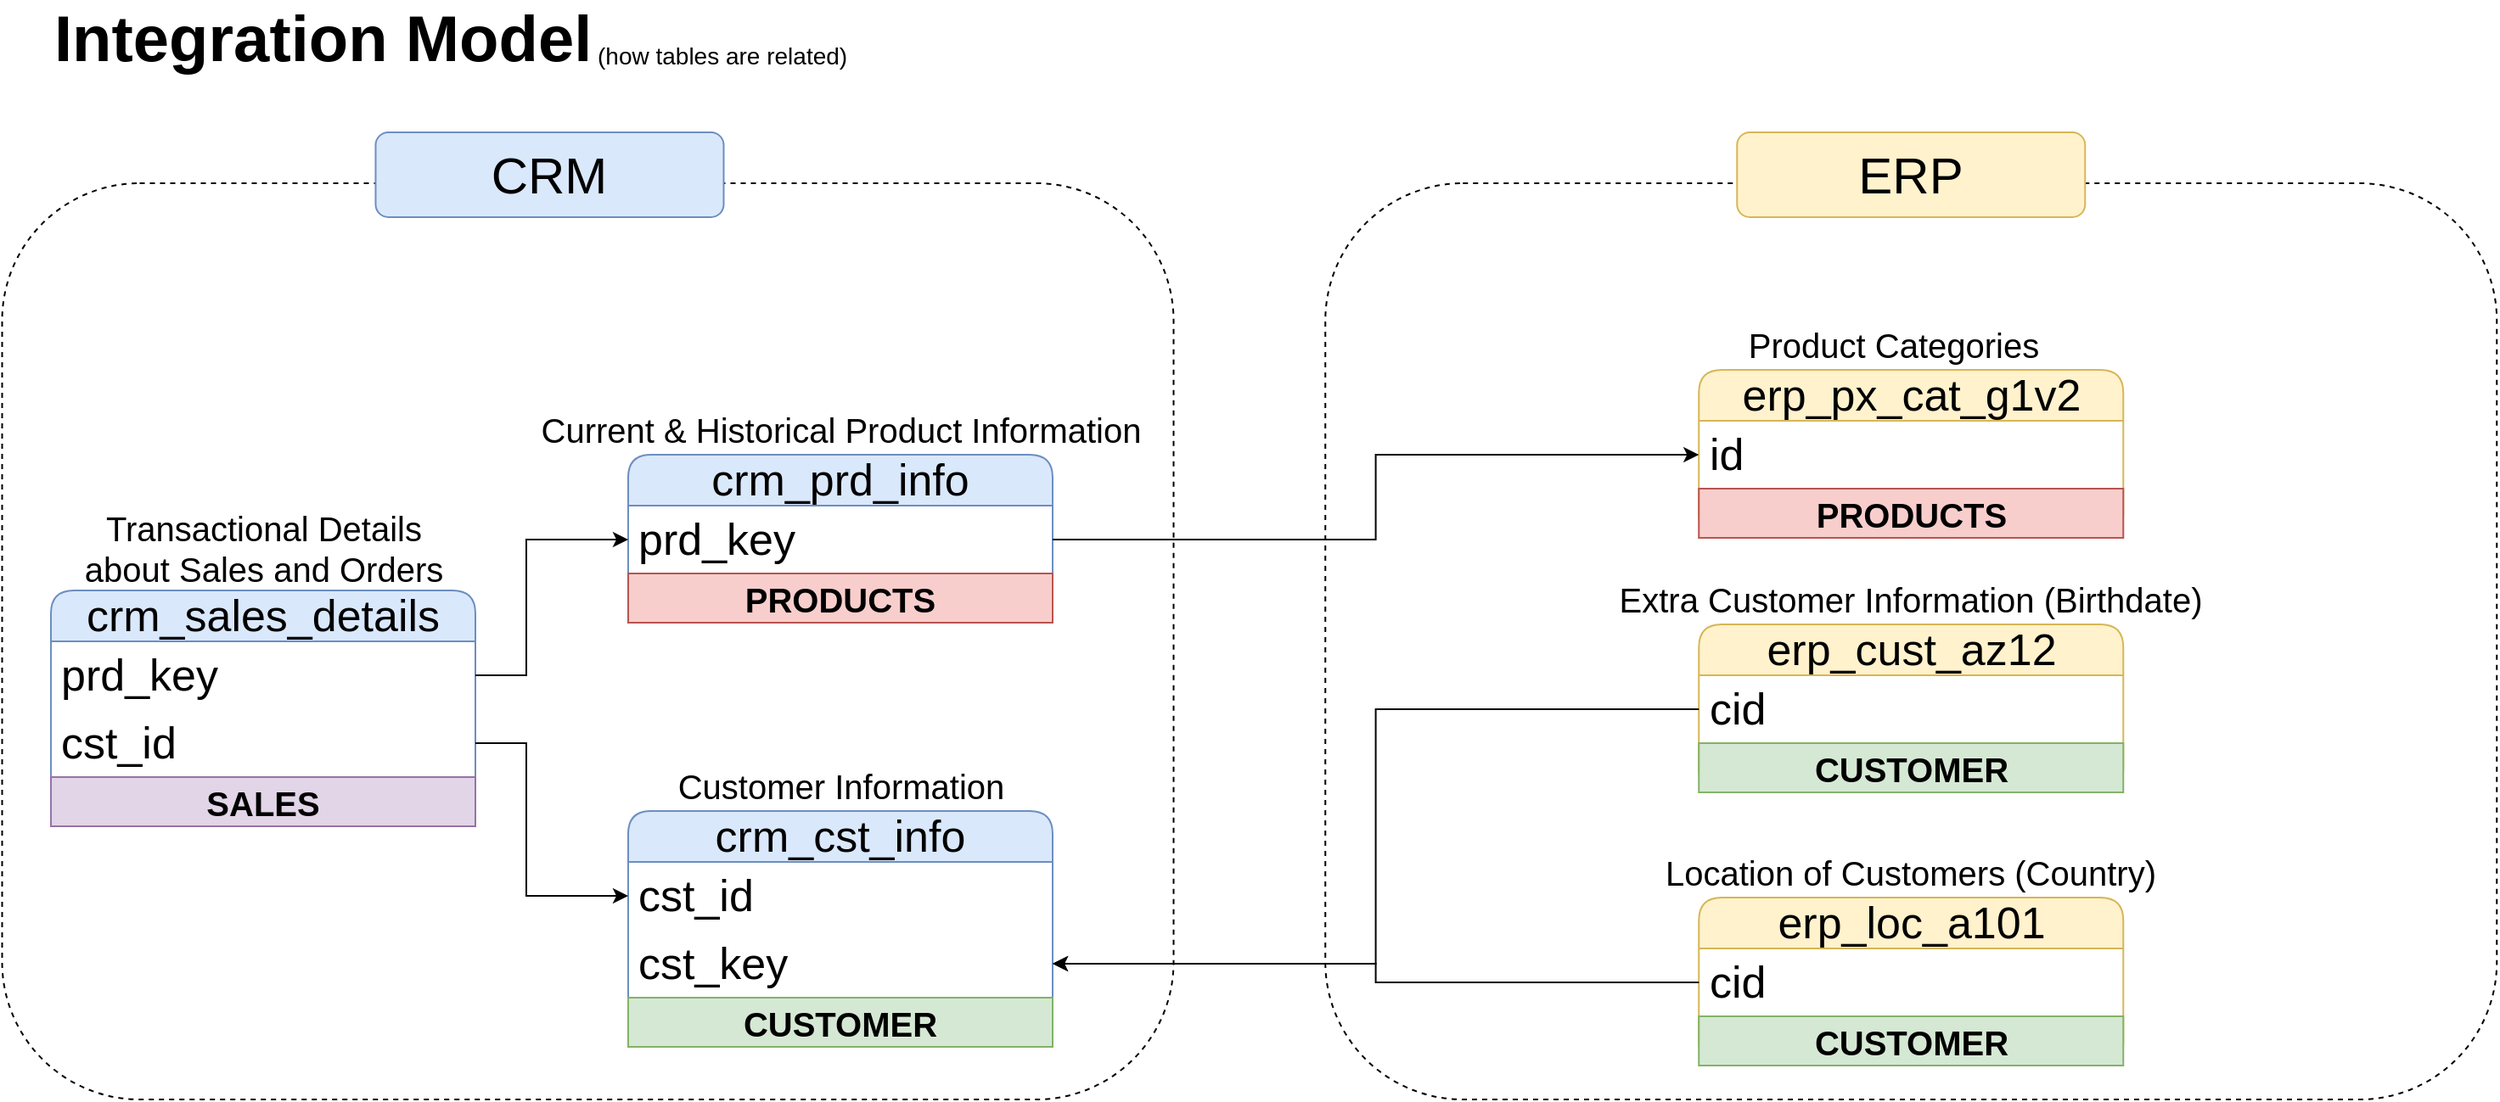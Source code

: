 <mxfile version="26.2.2">
  <diagram name="Page-1" id="XkTH5Iaw1CvtGEsM9v80">
    <mxGraphModel dx="1891" dy="894" grid="0" gridSize="10" guides="1" tooltips="1" connect="1" arrows="1" fold="1" page="0" pageScale="1" pageWidth="827" pageHeight="1169" math="0" shadow="0">
      <root>
        <mxCell id="0" />
        <mxCell id="1" parent="0" />
        <mxCell id="d7INvuE2SjvnPFe9Vq2U-8" value="" style="rounded=1;whiteSpace=wrap;html=1;fillColor=none;dashed=1;" parent="1" vertex="1">
          <mxGeometry x="700.63" y="110" width="690" height="540" as="geometry" />
        </mxCell>
        <mxCell id="d7INvuE2SjvnPFe9Vq2U-3" value="" style="rounded=1;whiteSpace=wrap;html=1;fillColor=none;dashed=1;" parent="1" vertex="1">
          <mxGeometry x="-78.75" y="110" width="690" height="540" as="geometry" />
        </mxCell>
        <mxCell id="Z1wG3Oq67KYrKeW5qt5e-1" value="&lt;font&gt;Integration Model&lt;/font&gt;" style="text;html=1;align=left;verticalAlign=middle;whiteSpace=wrap;rounded=0;fontStyle=1;fontSize=38;" parent="1" vertex="1">
          <mxGeometry x="-50" y="10" width="330" height="30" as="geometry" />
        </mxCell>
        <mxCell id="Z1wG3Oq67KYrKeW5qt5e-2" value="&lt;font style=&quot;font-size: 14px;&quot;&gt;(how tables are related)&lt;/font&gt;" style="text;html=1;align=left;verticalAlign=middle;whiteSpace=wrap;rounded=0;" parent="1" vertex="1">
          <mxGeometry x="270" y="20" width="150" height="30" as="geometry" />
        </mxCell>
        <mxCell id="Z1wG3Oq67KYrKeW5qt5e-7" value="crm_cst_info" style="swimlane;fontStyle=0;childLayout=stackLayout;horizontal=1;startSize=30;horizontalStack=0;resizeParent=1;resizeParentMax=0;resizeLast=0;collapsible=1;marginBottom=0;whiteSpace=wrap;html=1;rounded=1;fillColor=#dae8fc;strokeColor=#6c8ebf;fontSize=26;" parent="1" vertex="1">
          <mxGeometry x="290" y="480" width="250" height="139" as="geometry" />
        </mxCell>
        <mxCell id="Z1wG3Oq67KYrKeW5qt5e-8" value="cst_id" style="text;strokeColor=none;fillColor=none;align=left;verticalAlign=middle;spacingLeft=4;spacingRight=4;overflow=hidden;points=[[0,0.5],[1,0.5]];portConstraint=eastwest;rotatable=0;whiteSpace=wrap;html=1;fontSize=26;" parent="Z1wG3Oq67KYrKeW5qt5e-7" vertex="1">
          <mxGeometry y="30" width="250" height="40" as="geometry" />
        </mxCell>
        <mxCell id="Nf-S27mKTKDqaD8k5T9w-4" value="cst_key" style="text;strokeColor=none;fillColor=none;align=left;verticalAlign=middle;spacingLeft=4;spacingRight=4;overflow=hidden;points=[[0,0.5],[1,0.5]];portConstraint=eastwest;rotatable=0;whiteSpace=wrap;html=1;fontSize=26;" parent="Z1wG3Oq67KYrKeW5qt5e-7" vertex="1">
          <mxGeometry y="70" width="250" height="40" as="geometry" />
        </mxCell>
        <mxCell id="GRSxifU-prSrma2wcpdW-7" value="&lt;span style=&quot;font-size: 20px;&quot;&gt;&lt;b&gt;CUSTOMER&lt;/b&gt;&lt;/span&gt;" style="text;html=1;strokeColor=#82b366;fillColor=#d5e8d4;align=center;verticalAlign=middle;whiteSpace=wrap;overflow=hidden;" vertex="1" parent="Z1wG3Oq67KYrKeW5qt5e-7">
          <mxGeometry y="110" width="250" height="29" as="geometry" />
        </mxCell>
        <mxCell id="Z1wG3Oq67KYrKeW5qt5e-12" value="&lt;font style=&quot;font-size: 20px;&quot;&gt;Customer Information&lt;/font&gt;" style="text;html=1;align=center;verticalAlign=middle;whiteSpace=wrap;rounded=0;" parent="1" vertex="1">
          <mxGeometry x="317.5" y="450" width="195" height="30" as="geometry" />
        </mxCell>
        <mxCell id="Z1wG3Oq67KYrKeW5qt5e-13" value="crm_prd_info" style="swimlane;fontStyle=0;childLayout=stackLayout;horizontal=1;startSize=30;horizontalStack=0;resizeParent=1;resizeParentMax=0;resizeLast=0;collapsible=1;marginBottom=0;whiteSpace=wrap;html=1;rounded=1;fillColor=#dae8fc;strokeColor=#6c8ebf;fontSize=26;" parent="1" vertex="1">
          <mxGeometry x="290" y="270" width="250" height="99" as="geometry" />
        </mxCell>
        <mxCell id="Z1wG3Oq67KYrKeW5qt5e-14" value="prd_key" style="text;strokeColor=none;fillColor=none;align=left;verticalAlign=middle;spacingLeft=4;spacingRight=4;overflow=hidden;points=[[0,0.5],[1,0.5]];portConstraint=eastwest;rotatable=0;whiteSpace=wrap;html=1;fontSize=26;" parent="Z1wG3Oq67KYrKeW5qt5e-13" vertex="1">
          <mxGeometry y="30" width="250" height="40" as="geometry" />
        </mxCell>
        <mxCell id="GRSxifU-prSrma2wcpdW-3" value="&lt;font style=&quot;font-size: 20px;&quot;&gt;&lt;b&gt;PRODUCTS&lt;/b&gt;&lt;/font&gt;" style="text;html=1;strokeColor=#b85450;fillColor=#f8cecc;align=center;verticalAlign=middle;whiteSpace=wrap;overflow=hidden;" vertex="1" parent="Z1wG3Oq67KYrKeW5qt5e-13">
          <mxGeometry y="70" width="250" height="29" as="geometry" />
        </mxCell>
        <mxCell id="Z1wG3Oq67KYrKeW5qt5e-15" value="&lt;font style=&quot;font-size: 20px;&quot;&gt;Current &amp;amp; Historical Product Information&lt;/font&gt;" style="text;html=1;align=center;verticalAlign=middle;whiteSpace=wrap;rounded=0;" parent="1" vertex="1">
          <mxGeometry x="218.75" y="240" width="392.5" height="30" as="geometry" />
        </mxCell>
        <mxCell id="Z1wG3Oq67KYrKeW5qt5e-16" value="crm_sales_details" style="swimlane;fontStyle=0;childLayout=stackLayout;horizontal=1;startSize=30;horizontalStack=0;resizeParent=1;resizeParentMax=0;resizeLast=0;collapsible=1;marginBottom=0;whiteSpace=wrap;html=1;rounded=1;fillColor=#dae8fc;strokeColor=#6c8ebf;fontSize=26;" parent="1" vertex="1">
          <mxGeometry x="-50" y="350" width="250" height="139" as="geometry" />
        </mxCell>
        <mxCell id="Z1wG3Oq67KYrKeW5qt5e-17" value="prd_key" style="text;strokeColor=none;fillColor=none;align=left;verticalAlign=middle;spacingLeft=4;spacingRight=4;overflow=hidden;points=[[0,0.5],[1,0.5]];portConstraint=eastwest;rotatable=0;whiteSpace=wrap;html=1;fontSize=26;" parent="Z1wG3Oq67KYrKeW5qt5e-16" vertex="1">
          <mxGeometry y="30" width="250" height="40" as="geometry" />
        </mxCell>
        <mxCell id="Z1wG3Oq67KYrKeW5qt5e-21" value="cst_id" style="text;strokeColor=none;fillColor=none;align=left;verticalAlign=middle;spacingLeft=4;spacingRight=4;overflow=hidden;points=[[0,0.5],[1,0.5]];portConstraint=eastwest;rotatable=0;whiteSpace=wrap;html=1;fontSize=26;" parent="Z1wG3Oq67KYrKeW5qt5e-16" vertex="1">
          <mxGeometry y="70" width="250" height="40" as="geometry" />
        </mxCell>
        <mxCell id="GRSxifU-prSrma2wcpdW-10" value="&lt;span style=&quot;font-size: 20px;&quot;&gt;&lt;b&gt;SALES&lt;/b&gt;&lt;/span&gt;" style="text;html=1;strokeColor=#9673a6;fillColor=#e1d5e7;align=center;verticalAlign=middle;whiteSpace=wrap;overflow=hidden;" vertex="1" parent="Z1wG3Oq67KYrKeW5qt5e-16">
          <mxGeometry y="110" width="250" height="29" as="geometry" />
        </mxCell>
        <mxCell id="Z1wG3Oq67KYrKeW5qt5e-18" value="&lt;font style=&quot;font-size: 20px;&quot;&gt;Transactional Details about Sales and Orders&lt;/font&gt;" style="text;html=1;align=center;verticalAlign=middle;whiteSpace=wrap;rounded=0;" parent="1" vertex="1">
          <mxGeometry x="-36.25" y="310" width="222.5" height="30" as="geometry" />
        </mxCell>
        <mxCell id="Z1wG3Oq67KYrKeW5qt5e-22" style="edgeStyle=orthogonalEdgeStyle;rounded=0;orthogonalLoop=1;jettySize=auto;html=1;entryX=0;entryY=0.5;entryDx=0;entryDy=0;" parent="1" source="Z1wG3Oq67KYrKeW5qt5e-17" target="Z1wG3Oq67KYrKeW5qt5e-14" edge="1">
          <mxGeometry relative="1" as="geometry">
            <Array as="points">
              <mxPoint x="230" y="400" />
              <mxPoint x="230" y="320" />
            </Array>
          </mxGeometry>
        </mxCell>
        <mxCell id="Z1wG3Oq67KYrKeW5qt5e-23" style="edgeStyle=orthogonalEdgeStyle;rounded=0;orthogonalLoop=1;jettySize=auto;html=1;entryX=0;entryY=0.5;entryDx=0;entryDy=0;" parent="1" source="Z1wG3Oq67KYrKeW5qt5e-21" target="Z1wG3Oq67KYrKeW5qt5e-8" edge="1">
          <mxGeometry relative="1" as="geometry">
            <Array as="points">
              <mxPoint x="230" y="440" />
              <mxPoint x="230" y="530" />
            </Array>
          </mxGeometry>
        </mxCell>
        <mxCell id="Nf-S27mKTKDqaD8k5T9w-1" value="erp_cust_az12" style="swimlane;fontStyle=0;childLayout=stackLayout;horizontal=1;startSize=30;horizontalStack=0;resizeParent=1;resizeParentMax=0;resizeLast=0;collapsible=1;marginBottom=0;whiteSpace=wrap;html=1;rounded=1;fillColor=#fff2cc;strokeColor=#d6b656;fontSize=26;" parent="1" vertex="1">
          <mxGeometry x="920.63" y="370" width="250" height="99" as="geometry" />
        </mxCell>
        <mxCell id="Nf-S27mKTKDqaD8k5T9w-2" value="cid" style="text;strokeColor=none;fillColor=none;align=left;verticalAlign=middle;spacingLeft=4;spacingRight=4;overflow=hidden;points=[[0,0.5],[1,0.5]];portConstraint=eastwest;rotatable=0;whiteSpace=wrap;html=1;fontSize=26;" parent="Nf-S27mKTKDqaD8k5T9w-1" vertex="1">
          <mxGeometry y="30" width="250" height="40" as="geometry" />
        </mxCell>
        <mxCell id="GRSxifU-prSrma2wcpdW-8" value="&lt;span style=&quot;font-size: 20px;&quot;&gt;&lt;b&gt;CUSTOMER&lt;/b&gt;&lt;/span&gt;" style="text;html=1;strokeColor=#82b366;fillColor=#d5e8d4;align=center;verticalAlign=middle;whiteSpace=wrap;overflow=hidden;" vertex="1" parent="Nf-S27mKTKDqaD8k5T9w-1">
          <mxGeometry y="70" width="250" height="29" as="geometry" />
        </mxCell>
        <mxCell id="Nf-S27mKTKDqaD8k5T9w-3" value="&lt;font style=&quot;font-size: 20px;&quot;&gt;Extra Customer Information (Birthdate)&lt;/font&gt;" style="text;html=1;align=center;verticalAlign=middle;whiteSpace=wrap;rounded=0;" parent="1" vertex="1">
          <mxGeometry x="849.38" y="340" width="392.5" height="30" as="geometry" />
        </mxCell>
        <mxCell id="Nf-S27mKTKDqaD8k5T9w-6" value="erp_loc_a101" style="swimlane;fontStyle=0;childLayout=stackLayout;horizontal=1;startSize=30;horizontalStack=0;resizeParent=1;resizeParentMax=0;resizeLast=0;collapsible=1;marginBottom=0;whiteSpace=wrap;html=1;rounded=1;fillColor=#fff2cc;strokeColor=#d6b656;fontSize=26;" parent="1" vertex="1">
          <mxGeometry x="920.63" y="531" width="250" height="99" as="geometry" />
        </mxCell>
        <mxCell id="Nf-S27mKTKDqaD8k5T9w-7" value="cid" style="text;strokeColor=none;fillColor=none;align=left;verticalAlign=middle;spacingLeft=4;spacingRight=4;overflow=hidden;points=[[0,0.5],[1,0.5]];portConstraint=eastwest;rotatable=0;whiteSpace=wrap;html=1;fontSize=26;" parent="Nf-S27mKTKDqaD8k5T9w-6" vertex="1">
          <mxGeometry y="30" width="250" height="40" as="geometry" />
        </mxCell>
        <mxCell id="GRSxifU-prSrma2wcpdW-9" value="&lt;span style=&quot;font-size: 20px;&quot;&gt;&lt;b&gt;CUSTOMER&lt;/b&gt;&lt;/span&gt;" style="text;html=1;strokeColor=#82b366;fillColor=#d5e8d4;align=center;verticalAlign=middle;whiteSpace=wrap;overflow=hidden;" vertex="1" parent="Nf-S27mKTKDqaD8k5T9w-6">
          <mxGeometry y="70" width="250" height="29" as="geometry" />
        </mxCell>
        <mxCell id="Nf-S27mKTKDqaD8k5T9w-8" value="&lt;font style=&quot;font-size: 20px;&quot;&gt;Location of Customers (Country)&lt;/font&gt;" style="text;html=1;align=center;verticalAlign=middle;whiteSpace=wrap;rounded=0;" parent="1" vertex="1">
          <mxGeometry x="896.32" y="501" width="298.62" height="30" as="geometry" />
        </mxCell>
        <mxCell id="Nf-S27mKTKDqaD8k5T9w-11" value="erp_px_cat_g1v2" style="swimlane;fontStyle=0;childLayout=stackLayout;horizontal=1;startSize=30;horizontalStack=0;resizeParent=1;resizeParentMax=0;resizeLast=0;collapsible=1;marginBottom=0;whiteSpace=wrap;html=1;rounded=1;fillColor=#fff2cc;strokeColor=#d6b656;fontSize=26;" parent="1" vertex="1">
          <mxGeometry x="920.63" y="220" width="250" height="99" as="geometry" />
        </mxCell>
        <mxCell id="Nf-S27mKTKDqaD8k5T9w-12" value="id" style="text;strokeColor=none;fillColor=none;align=left;verticalAlign=middle;spacingLeft=4;spacingRight=4;overflow=hidden;points=[[0,0.5],[1,0.5]];portConstraint=eastwest;rotatable=0;whiteSpace=wrap;html=1;fontSize=26;" parent="Nf-S27mKTKDqaD8k5T9w-11" vertex="1">
          <mxGeometry y="30" width="250" height="40" as="geometry" />
        </mxCell>
        <mxCell id="GRSxifU-prSrma2wcpdW-6" value="&lt;font style=&quot;font-size: 20px;&quot;&gt;&lt;b&gt;PRODUCTS&lt;/b&gt;&lt;/font&gt;" style="text;html=1;strokeColor=#b85450;fillColor=#f8cecc;align=center;verticalAlign=middle;whiteSpace=wrap;overflow=hidden;" vertex="1" parent="Nf-S27mKTKDqaD8k5T9w-11">
          <mxGeometry y="70" width="250" height="29" as="geometry" />
        </mxCell>
        <mxCell id="Nf-S27mKTKDqaD8k5T9w-13" value="&lt;font style=&quot;font-size: 20px;&quot;&gt;Product Categories&lt;/font&gt;" style="text;html=1;align=center;verticalAlign=middle;whiteSpace=wrap;rounded=0;" parent="1" vertex="1">
          <mxGeometry x="839.38" y="190" width="392.5" height="30" as="geometry" />
        </mxCell>
        <mxCell id="Nf-S27mKTKDqaD8k5T9w-14" style="edgeStyle=orthogonalEdgeStyle;rounded=0;orthogonalLoop=1;jettySize=auto;html=1;" parent="1" source="Z1wG3Oq67KYrKeW5qt5e-14" target="Nf-S27mKTKDqaD8k5T9w-12" edge="1">
          <mxGeometry relative="1" as="geometry" />
        </mxCell>
        <mxCell id="Nf-S27mKTKDqaD8k5T9w-21" value="&lt;font style=&quot;font-size: 30px;&quot;&gt;CRM&lt;/font&gt;" style="rounded=1;whiteSpace=wrap;html=1;fillColor=#dae8fc;strokeColor=#6c8ebf;" parent="1" vertex="1">
          <mxGeometry x="141.25" y="80" width="205" height="50" as="geometry" />
        </mxCell>
        <mxCell id="d7INvuE2SjvnPFe9Vq2U-1" style="edgeStyle=orthogonalEdgeStyle;rounded=0;orthogonalLoop=1;jettySize=auto;html=1;" parent="1" source="Nf-S27mKTKDqaD8k5T9w-7" target="Nf-S27mKTKDqaD8k5T9w-4" edge="1">
          <mxGeometry relative="1" as="geometry" />
        </mxCell>
        <mxCell id="d7INvuE2SjvnPFe9Vq2U-2" style="edgeStyle=orthogonalEdgeStyle;rounded=0;orthogonalLoop=1;jettySize=auto;html=1;" parent="1" source="Nf-S27mKTKDqaD8k5T9w-2" target="Nf-S27mKTKDqaD8k5T9w-4" edge="1">
          <mxGeometry relative="1" as="geometry" />
        </mxCell>
        <mxCell id="Nf-S27mKTKDqaD8k5T9w-23" value="&lt;font style=&quot;font-size: 30px;&quot;&gt;ERP&lt;/font&gt;" style="rounded=1;whiteSpace=wrap;html=1;fillColor=#fff2cc;strokeColor=#d6b656;" parent="1" vertex="1">
          <mxGeometry x="943.13" y="80" width="205" height="50" as="geometry" />
        </mxCell>
      </root>
    </mxGraphModel>
  </diagram>
</mxfile>
